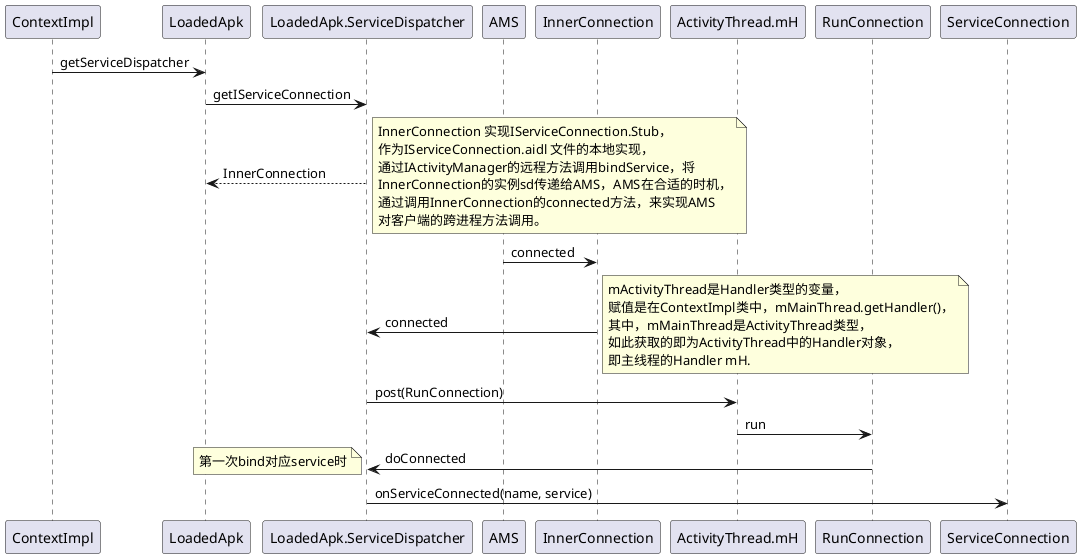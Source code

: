 @startuml
'IServiceConnection: AIDL 文件'
ContextImpl -> LoadedApk: getServiceDispatcher
'解释该端代码'
 'private final ArrayMap<Context, ArrayMap<ServiceConnection, LoadedApk.ServiceDispatcher>> mServices
 '       = new ArrayMap<>();
 ' public final IServiceConnection getServiceDispatcher(ServiceConnection c,
 '            Context context, Handler handler, int flags) {
 '        synchronized (mServices) {
 '            LoadedApk.ServiceDispatcher sd = null;
 '            ArrayMap<ServiceConnection, LoadedApk.ServiceDispatcher> map = mServices.get(context);
 '            if (map != null) {
 '                if (DEBUG) Slog.d(TAG, "Returning existing dispatcher " + sd + " for conn " + c);
 '                sd = map.get(c);
 '            }
 '            if (sd == null) {
 '                sd = new ServiceDispatcher(c, context, handler, flags);
 '                if (DEBUG) Slog.d(TAG, "Creating new dispatcher " + sd + " for conn " + c);
 '                if (map == null) {
 '                    map = new ArrayMap<>();
 '                    mServices.put(context, map);
 '                }
 '                map.put(c, sd);
 '            } else {
 '                sd.validate(context, handler);
 '            }
 '            return sd.getIServiceConnection();
 '        }
 '    }'

LoadedApk -> LoadedApk.ServiceDispatcher: getIServiceConnection
'private static class InnerConnection extends IServiceConnection.Stub {
 '            @UnsupportedAppUsage
 '            final WeakReference<LoadedApk.ServiceDispatcher> mDispatcher;
 '
 '            InnerConnection(LoadedApk.ServiceDispatcher sd) {
 '                mDispatcher = new WeakReference<LoadedApk.ServiceDispatcher>(sd);
 '            }
 '
 '            public void connected(ComponentName name, IBinder service, boolean dead)
 '                    throws RemoteException {
 '                LoadedApk.ServiceDispatcher sd = mDispatcher.get();
 '                if (sd != null) {
 '                    sd.connected(name, service, dead);
 '                }
 '            }
 '        }'

LoadedApk.ServiceDispatcher --> LoadedApk: InnerConnection
note right
InnerConnection 实现IServiceConnection.Stub，
作为IServiceConnection.aidl 文件的本地实现，
通过IActivityManager的远程方法调用bindService，将
InnerConnection的实例sd传递给AMS，AMS在合适的时机，
通过调用InnerConnection的connected方法，来实现AMS
对客户端的跨进程方法调用。
end note
'ActivityManager.getService().bindService(
 '                mMainThread.getApplicationThread(), getActivityToken(), service,
 '                service.resolveTypeIfNeeded(getContentResolver()),
 '                sd, flags, getOpPackageName(), user.getIdentifier());'

AMS -> InnerConnection: connected
InnerConnection -> LoadedApk.ServiceDispatcher: connected
note right
mActivityThread是Handler类型的变量，
赋值是在ContextImpl类中，mMainThread.getHandler()，
其中，mMainThread是ActivityThread类型，
如此获取的即为ActivityThread中的Handler对象，
即主线程的Handler mH.
end note
LoadedApk.ServiceDispatcher -> ActivityThread.mH: post(RunConnection)
ActivityThread.mH -> RunConnection: run

RunConnection -> LoadedApk.ServiceDispatcher: doConnected
note left: 第一次bind对应service时
LoadedApk.ServiceDispatcher -> ServiceConnection: onServiceConnected(name, service)

@enduml